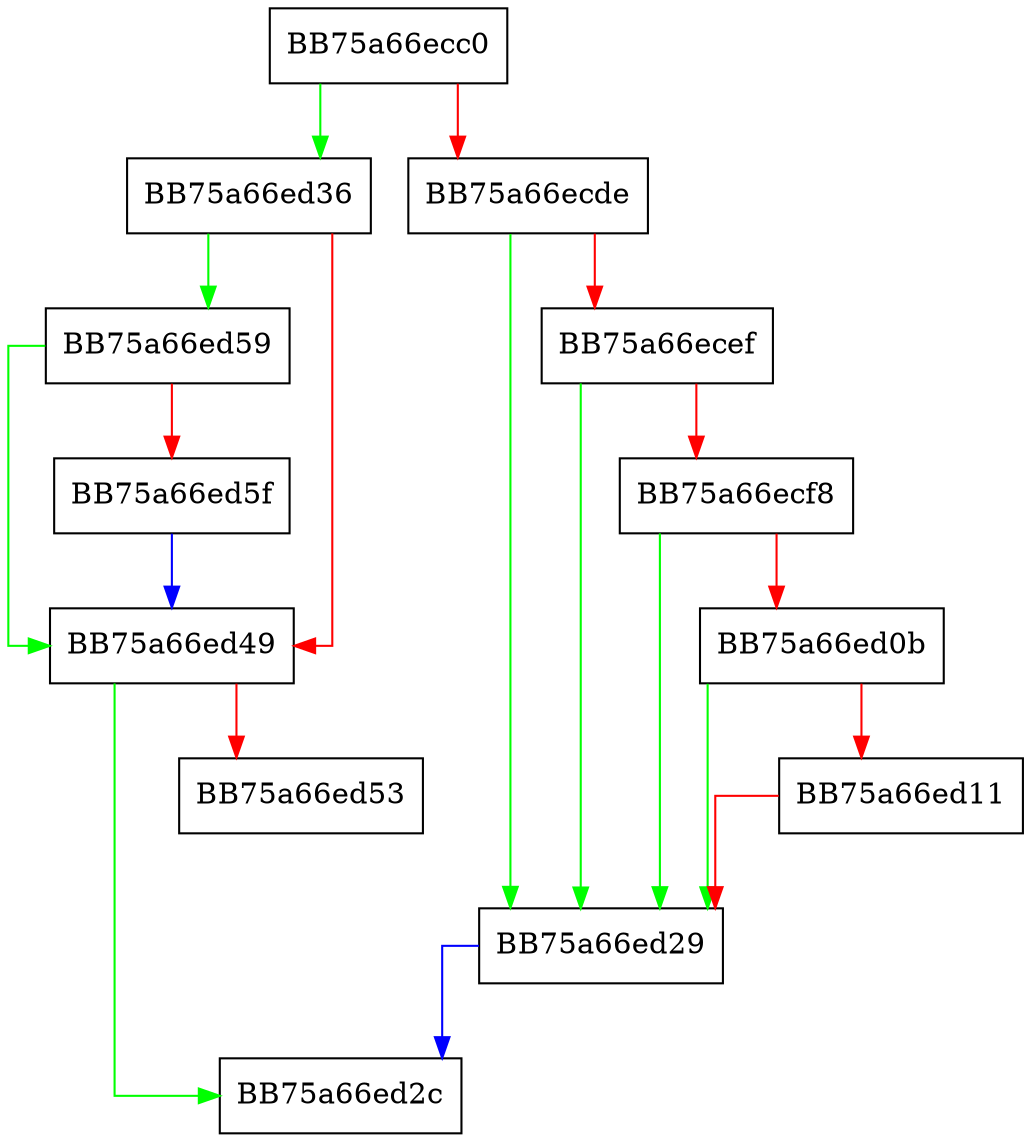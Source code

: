 digraph ScavengeTDTCallback {
  node [shape="box"];
  graph [splines=ortho];
  BB75a66ecc0 -> BB75a66ed36 [color="green"];
  BB75a66ecc0 -> BB75a66ecde [color="red"];
  BB75a66ecde -> BB75a66ed29 [color="green"];
  BB75a66ecde -> BB75a66ecef [color="red"];
  BB75a66ecef -> BB75a66ed29 [color="green"];
  BB75a66ecef -> BB75a66ecf8 [color="red"];
  BB75a66ecf8 -> BB75a66ed29 [color="green"];
  BB75a66ecf8 -> BB75a66ed0b [color="red"];
  BB75a66ed0b -> BB75a66ed29 [color="green"];
  BB75a66ed0b -> BB75a66ed11 [color="red"];
  BB75a66ed11 -> BB75a66ed29 [color="red"];
  BB75a66ed29 -> BB75a66ed2c [color="blue"];
  BB75a66ed36 -> BB75a66ed59 [color="green"];
  BB75a66ed36 -> BB75a66ed49 [color="red"];
  BB75a66ed49 -> BB75a66ed2c [color="green"];
  BB75a66ed49 -> BB75a66ed53 [color="red"];
  BB75a66ed59 -> BB75a66ed49 [color="green"];
  BB75a66ed59 -> BB75a66ed5f [color="red"];
  BB75a66ed5f -> BB75a66ed49 [color="blue"];
}